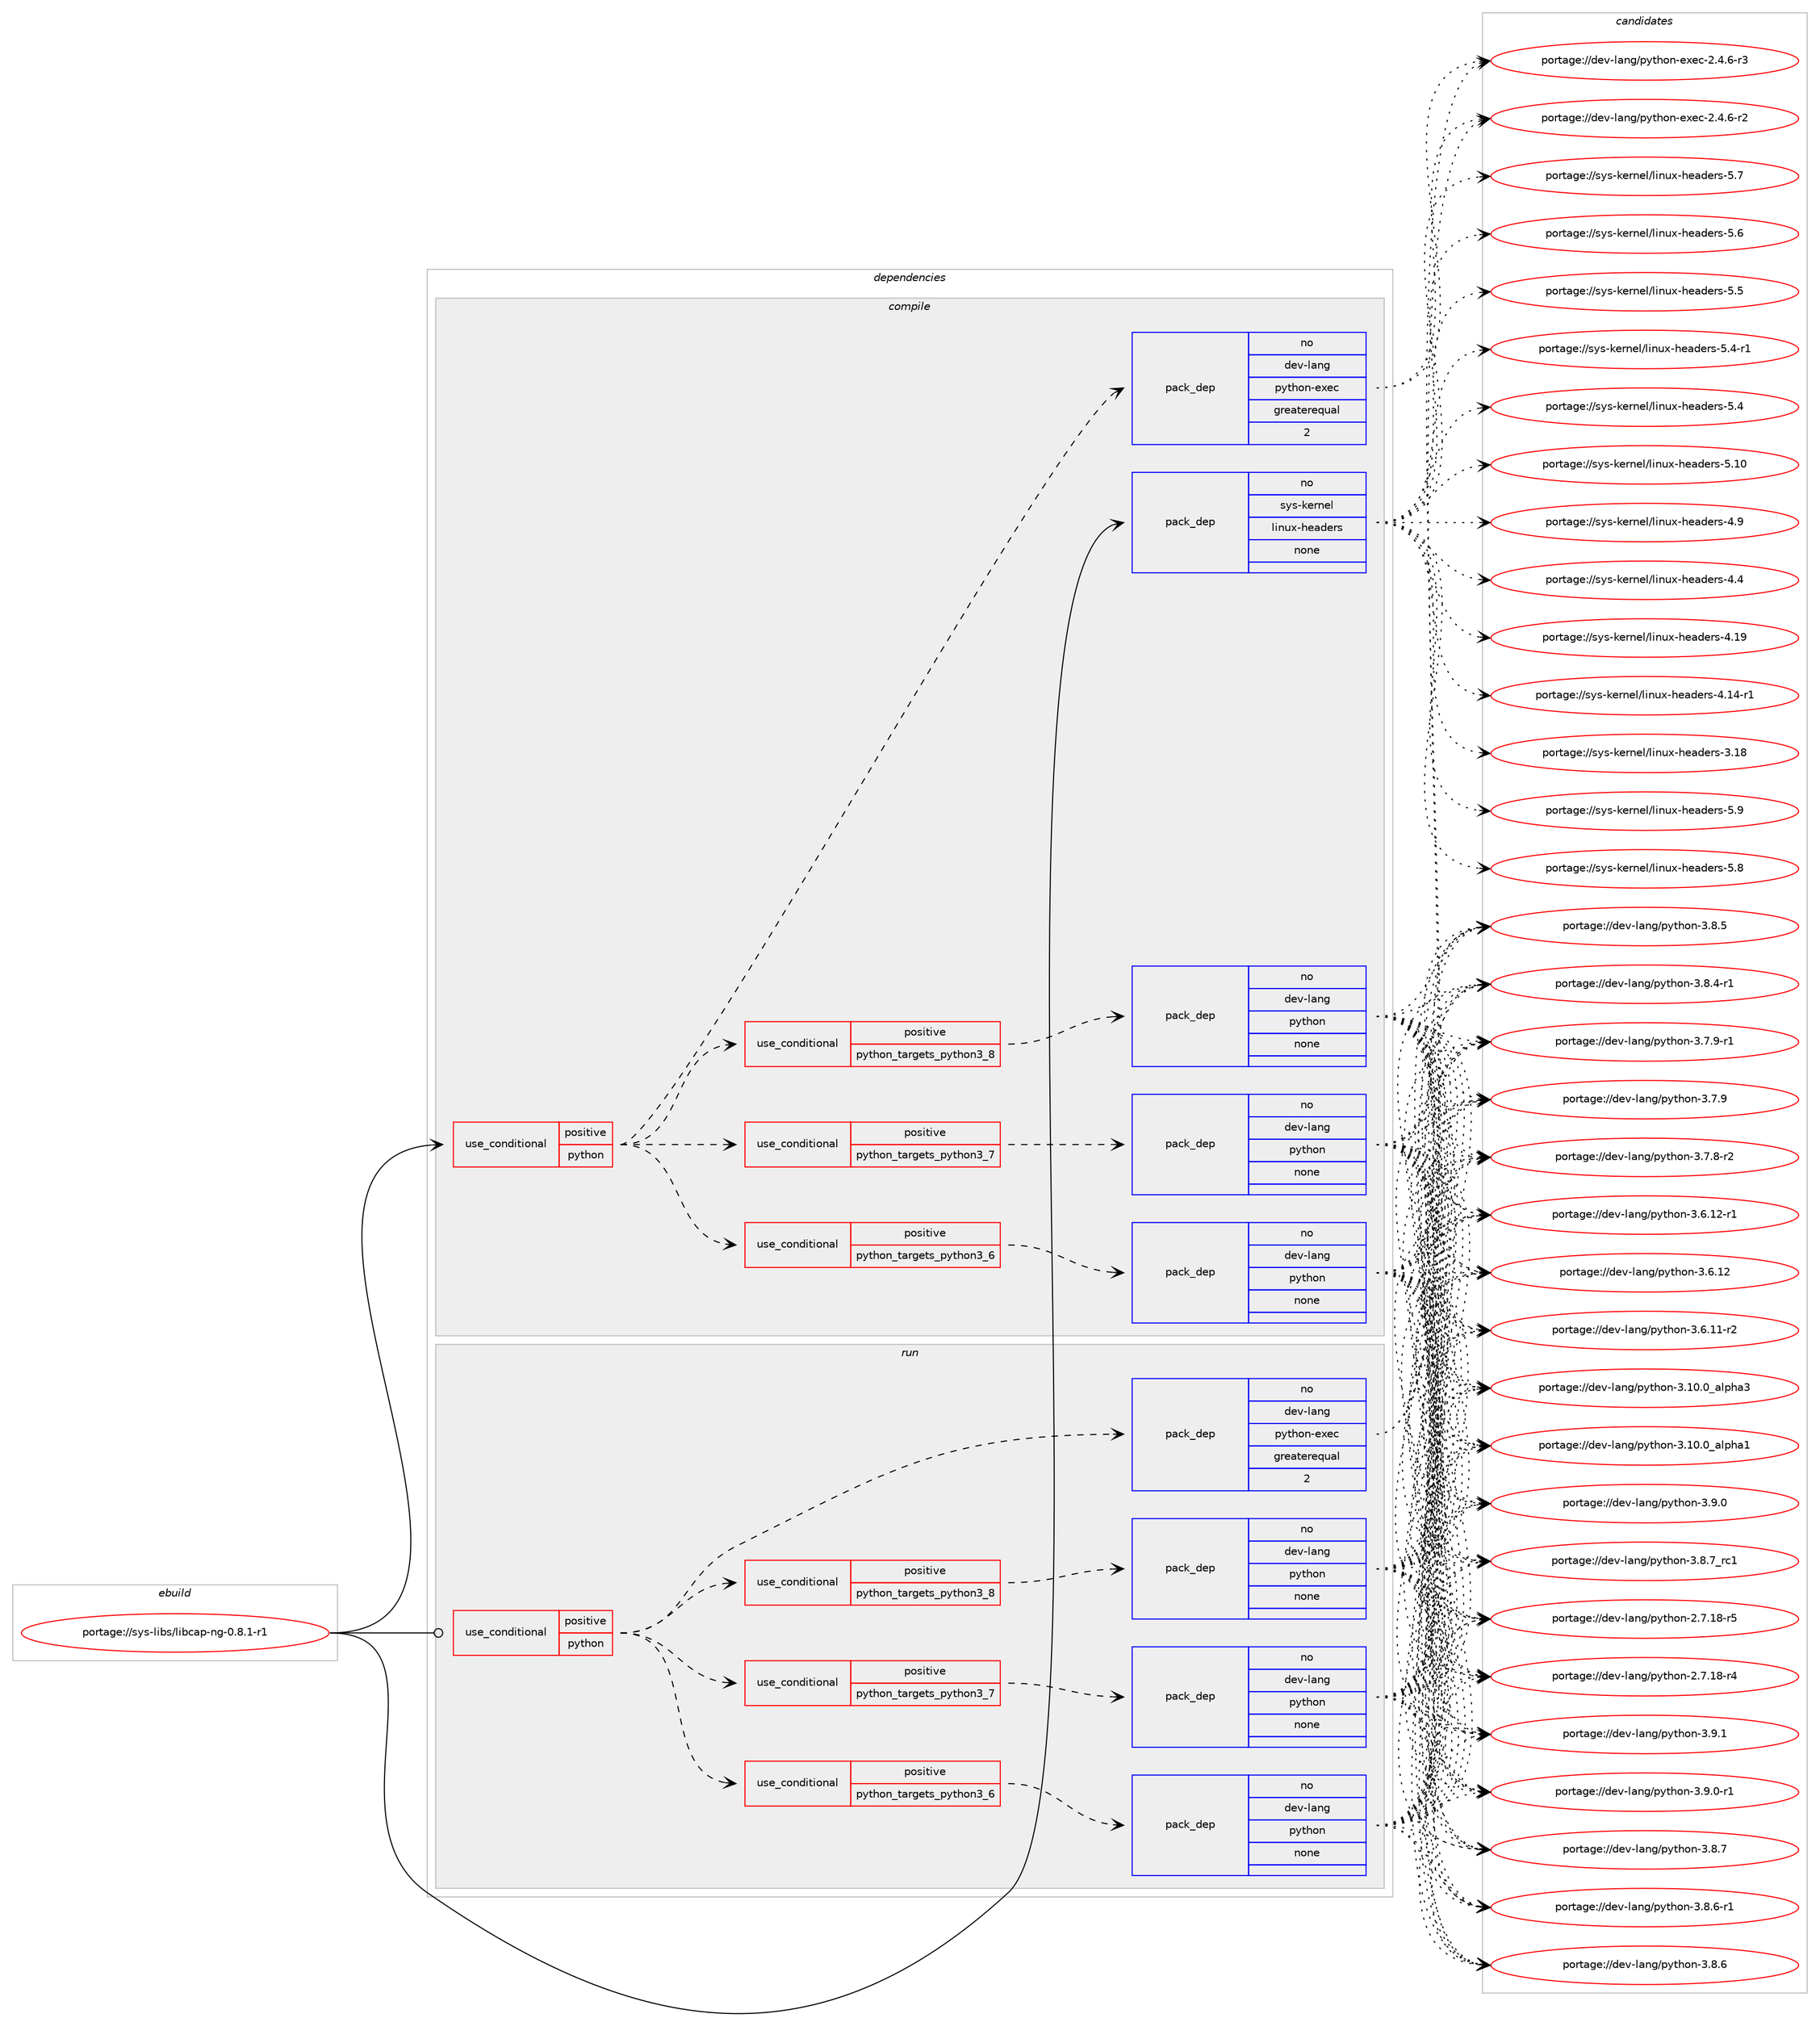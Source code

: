 digraph prolog {

# *************
# Graph options
# *************

newrank=true;
concentrate=true;
compound=true;
graph [rankdir=LR,fontname=Helvetica,fontsize=10,ranksep=1.5];#, ranksep=2.5, nodesep=0.2];
edge  [arrowhead=vee];
node  [fontname=Helvetica,fontsize=10];

# **********
# The ebuild
# **********

subgraph cluster_leftcol {
color=gray;
rank=same;
label=<<i>ebuild</i>>;
id [label="portage://sys-libs/libcap-ng-0.8.1-r1", color=red, width=4, href="../sys-libs/libcap-ng-0.8.1-r1.svg"];
}

# ****************
# The dependencies
# ****************

subgraph cluster_midcol {
color=gray;
label=<<i>dependencies</i>>;
subgraph cluster_compile {
fillcolor="#eeeeee";
style=filled;
label=<<i>compile</i>>;
subgraph cond731 {
dependency3340 [label=<<TABLE BORDER="0" CELLBORDER="1" CELLSPACING="0" CELLPADDING="4"><TR><TD ROWSPAN="3" CELLPADDING="10">use_conditional</TD></TR><TR><TD>positive</TD></TR><TR><TD>python</TD></TR></TABLE>>, shape=none, color=red];
subgraph cond732 {
dependency3341 [label=<<TABLE BORDER="0" CELLBORDER="1" CELLSPACING="0" CELLPADDING="4"><TR><TD ROWSPAN="3" CELLPADDING="10">use_conditional</TD></TR><TR><TD>positive</TD></TR><TR><TD>python_targets_python3_6</TD></TR></TABLE>>, shape=none, color=red];
subgraph pack2558 {
dependency3342 [label=<<TABLE BORDER="0" CELLBORDER="1" CELLSPACING="0" CELLPADDING="4" WIDTH="220"><TR><TD ROWSPAN="6" CELLPADDING="30">pack_dep</TD></TR><TR><TD WIDTH="110">no</TD></TR><TR><TD>dev-lang</TD></TR><TR><TD>python</TD></TR><TR><TD>none</TD></TR><TR><TD></TD></TR></TABLE>>, shape=none, color=blue];
}
dependency3341:e -> dependency3342:w [weight=20,style="dashed",arrowhead="vee"];
}
dependency3340:e -> dependency3341:w [weight=20,style="dashed",arrowhead="vee"];
subgraph cond733 {
dependency3343 [label=<<TABLE BORDER="0" CELLBORDER="1" CELLSPACING="0" CELLPADDING="4"><TR><TD ROWSPAN="3" CELLPADDING="10">use_conditional</TD></TR><TR><TD>positive</TD></TR><TR><TD>python_targets_python3_7</TD></TR></TABLE>>, shape=none, color=red];
subgraph pack2559 {
dependency3344 [label=<<TABLE BORDER="0" CELLBORDER="1" CELLSPACING="0" CELLPADDING="4" WIDTH="220"><TR><TD ROWSPAN="6" CELLPADDING="30">pack_dep</TD></TR><TR><TD WIDTH="110">no</TD></TR><TR><TD>dev-lang</TD></TR><TR><TD>python</TD></TR><TR><TD>none</TD></TR><TR><TD></TD></TR></TABLE>>, shape=none, color=blue];
}
dependency3343:e -> dependency3344:w [weight=20,style="dashed",arrowhead="vee"];
}
dependency3340:e -> dependency3343:w [weight=20,style="dashed",arrowhead="vee"];
subgraph cond734 {
dependency3345 [label=<<TABLE BORDER="0" CELLBORDER="1" CELLSPACING="0" CELLPADDING="4"><TR><TD ROWSPAN="3" CELLPADDING="10">use_conditional</TD></TR><TR><TD>positive</TD></TR><TR><TD>python_targets_python3_8</TD></TR></TABLE>>, shape=none, color=red];
subgraph pack2560 {
dependency3346 [label=<<TABLE BORDER="0" CELLBORDER="1" CELLSPACING="0" CELLPADDING="4" WIDTH="220"><TR><TD ROWSPAN="6" CELLPADDING="30">pack_dep</TD></TR><TR><TD WIDTH="110">no</TD></TR><TR><TD>dev-lang</TD></TR><TR><TD>python</TD></TR><TR><TD>none</TD></TR><TR><TD></TD></TR></TABLE>>, shape=none, color=blue];
}
dependency3345:e -> dependency3346:w [weight=20,style="dashed",arrowhead="vee"];
}
dependency3340:e -> dependency3345:w [weight=20,style="dashed",arrowhead="vee"];
subgraph pack2561 {
dependency3347 [label=<<TABLE BORDER="0" CELLBORDER="1" CELLSPACING="0" CELLPADDING="4" WIDTH="220"><TR><TD ROWSPAN="6" CELLPADDING="30">pack_dep</TD></TR><TR><TD WIDTH="110">no</TD></TR><TR><TD>dev-lang</TD></TR><TR><TD>python-exec</TD></TR><TR><TD>greaterequal</TD></TR><TR><TD>2</TD></TR></TABLE>>, shape=none, color=blue];
}
dependency3340:e -> dependency3347:w [weight=20,style="dashed",arrowhead="vee"];
}
id:e -> dependency3340:w [weight=20,style="solid",arrowhead="vee"];
subgraph pack2562 {
dependency3348 [label=<<TABLE BORDER="0" CELLBORDER="1" CELLSPACING="0" CELLPADDING="4" WIDTH="220"><TR><TD ROWSPAN="6" CELLPADDING="30">pack_dep</TD></TR><TR><TD WIDTH="110">no</TD></TR><TR><TD>sys-kernel</TD></TR><TR><TD>linux-headers</TD></TR><TR><TD>none</TD></TR><TR><TD></TD></TR></TABLE>>, shape=none, color=blue];
}
id:e -> dependency3348:w [weight=20,style="solid",arrowhead="vee"];
}
subgraph cluster_compileandrun {
fillcolor="#eeeeee";
style=filled;
label=<<i>compile and run</i>>;
}
subgraph cluster_run {
fillcolor="#eeeeee";
style=filled;
label=<<i>run</i>>;
subgraph cond735 {
dependency3349 [label=<<TABLE BORDER="0" CELLBORDER="1" CELLSPACING="0" CELLPADDING="4"><TR><TD ROWSPAN="3" CELLPADDING="10">use_conditional</TD></TR><TR><TD>positive</TD></TR><TR><TD>python</TD></TR></TABLE>>, shape=none, color=red];
subgraph cond736 {
dependency3350 [label=<<TABLE BORDER="0" CELLBORDER="1" CELLSPACING="0" CELLPADDING="4"><TR><TD ROWSPAN="3" CELLPADDING="10">use_conditional</TD></TR><TR><TD>positive</TD></TR><TR><TD>python_targets_python3_6</TD></TR></TABLE>>, shape=none, color=red];
subgraph pack2563 {
dependency3351 [label=<<TABLE BORDER="0" CELLBORDER="1" CELLSPACING="0" CELLPADDING="4" WIDTH="220"><TR><TD ROWSPAN="6" CELLPADDING="30">pack_dep</TD></TR><TR><TD WIDTH="110">no</TD></TR><TR><TD>dev-lang</TD></TR><TR><TD>python</TD></TR><TR><TD>none</TD></TR><TR><TD></TD></TR></TABLE>>, shape=none, color=blue];
}
dependency3350:e -> dependency3351:w [weight=20,style="dashed",arrowhead="vee"];
}
dependency3349:e -> dependency3350:w [weight=20,style="dashed",arrowhead="vee"];
subgraph cond737 {
dependency3352 [label=<<TABLE BORDER="0" CELLBORDER="1" CELLSPACING="0" CELLPADDING="4"><TR><TD ROWSPAN="3" CELLPADDING="10">use_conditional</TD></TR><TR><TD>positive</TD></TR><TR><TD>python_targets_python3_7</TD></TR></TABLE>>, shape=none, color=red];
subgraph pack2564 {
dependency3353 [label=<<TABLE BORDER="0" CELLBORDER="1" CELLSPACING="0" CELLPADDING="4" WIDTH="220"><TR><TD ROWSPAN="6" CELLPADDING="30">pack_dep</TD></TR><TR><TD WIDTH="110">no</TD></TR><TR><TD>dev-lang</TD></TR><TR><TD>python</TD></TR><TR><TD>none</TD></TR><TR><TD></TD></TR></TABLE>>, shape=none, color=blue];
}
dependency3352:e -> dependency3353:w [weight=20,style="dashed",arrowhead="vee"];
}
dependency3349:e -> dependency3352:w [weight=20,style="dashed",arrowhead="vee"];
subgraph cond738 {
dependency3354 [label=<<TABLE BORDER="0" CELLBORDER="1" CELLSPACING="0" CELLPADDING="4"><TR><TD ROWSPAN="3" CELLPADDING="10">use_conditional</TD></TR><TR><TD>positive</TD></TR><TR><TD>python_targets_python3_8</TD></TR></TABLE>>, shape=none, color=red];
subgraph pack2565 {
dependency3355 [label=<<TABLE BORDER="0" CELLBORDER="1" CELLSPACING="0" CELLPADDING="4" WIDTH="220"><TR><TD ROWSPAN="6" CELLPADDING="30">pack_dep</TD></TR><TR><TD WIDTH="110">no</TD></TR><TR><TD>dev-lang</TD></TR><TR><TD>python</TD></TR><TR><TD>none</TD></TR><TR><TD></TD></TR></TABLE>>, shape=none, color=blue];
}
dependency3354:e -> dependency3355:w [weight=20,style="dashed",arrowhead="vee"];
}
dependency3349:e -> dependency3354:w [weight=20,style="dashed",arrowhead="vee"];
subgraph pack2566 {
dependency3356 [label=<<TABLE BORDER="0" CELLBORDER="1" CELLSPACING="0" CELLPADDING="4" WIDTH="220"><TR><TD ROWSPAN="6" CELLPADDING="30">pack_dep</TD></TR><TR><TD WIDTH="110">no</TD></TR><TR><TD>dev-lang</TD></TR><TR><TD>python-exec</TD></TR><TR><TD>greaterequal</TD></TR><TR><TD>2</TD></TR></TABLE>>, shape=none, color=blue];
}
dependency3349:e -> dependency3356:w [weight=20,style="dashed",arrowhead="vee"];
}
id:e -> dependency3349:w [weight=20,style="solid",arrowhead="odot"];
}
}

# **************
# The candidates
# **************

subgraph cluster_choices {
rank=same;
color=gray;
label=<<i>candidates</i>>;

subgraph choice2558 {
color=black;
nodesep=1;
choice100101118451089711010347112121116104111110455146574649 [label="portage://dev-lang/python-3.9.1", color=red, width=4,href="../dev-lang/python-3.9.1.svg"];
choice1001011184510897110103471121211161041111104551465746484511449 [label="portage://dev-lang/python-3.9.0-r1", color=red, width=4,href="../dev-lang/python-3.9.0-r1.svg"];
choice100101118451089711010347112121116104111110455146574648 [label="portage://dev-lang/python-3.9.0", color=red, width=4,href="../dev-lang/python-3.9.0.svg"];
choice100101118451089711010347112121116104111110455146564655951149949 [label="portage://dev-lang/python-3.8.7_rc1", color=red, width=4,href="../dev-lang/python-3.8.7_rc1.svg"];
choice100101118451089711010347112121116104111110455146564655 [label="portage://dev-lang/python-3.8.7", color=red, width=4,href="../dev-lang/python-3.8.7.svg"];
choice1001011184510897110103471121211161041111104551465646544511449 [label="portage://dev-lang/python-3.8.6-r1", color=red, width=4,href="../dev-lang/python-3.8.6-r1.svg"];
choice100101118451089711010347112121116104111110455146564654 [label="portage://dev-lang/python-3.8.6", color=red, width=4,href="../dev-lang/python-3.8.6.svg"];
choice100101118451089711010347112121116104111110455146564653 [label="portage://dev-lang/python-3.8.5", color=red, width=4,href="../dev-lang/python-3.8.5.svg"];
choice1001011184510897110103471121211161041111104551465646524511449 [label="portage://dev-lang/python-3.8.4-r1", color=red, width=4,href="../dev-lang/python-3.8.4-r1.svg"];
choice1001011184510897110103471121211161041111104551465546574511449 [label="portage://dev-lang/python-3.7.9-r1", color=red, width=4,href="../dev-lang/python-3.7.9-r1.svg"];
choice100101118451089711010347112121116104111110455146554657 [label="portage://dev-lang/python-3.7.9", color=red, width=4,href="../dev-lang/python-3.7.9.svg"];
choice1001011184510897110103471121211161041111104551465546564511450 [label="portage://dev-lang/python-3.7.8-r2", color=red, width=4,href="../dev-lang/python-3.7.8-r2.svg"];
choice100101118451089711010347112121116104111110455146544649504511449 [label="portage://dev-lang/python-3.6.12-r1", color=red, width=4,href="../dev-lang/python-3.6.12-r1.svg"];
choice10010111845108971101034711212111610411111045514654464950 [label="portage://dev-lang/python-3.6.12", color=red, width=4,href="../dev-lang/python-3.6.12.svg"];
choice100101118451089711010347112121116104111110455146544649494511450 [label="portage://dev-lang/python-3.6.11-r2", color=red, width=4,href="../dev-lang/python-3.6.11-r2.svg"];
choice1001011184510897110103471121211161041111104551464948464895971081121049751 [label="portage://dev-lang/python-3.10.0_alpha3", color=red, width=4,href="../dev-lang/python-3.10.0_alpha3.svg"];
choice1001011184510897110103471121211161041111104551464948464895971081121049749 [label="portage://dev-lang/python-3.10.0_alpha1", color=red, width=4,href="../dev-lang/python-3.10.0_alpha1.svg"];
choice100101118451089711010347112121116104111110455046554649564511453 [label="portage://dev-lang/python-2.7.18-r5", color=red, width=4,href="../dev-lang/python-2.7.18-r5.svg"];
choice100101118451089711010347112121116104111110455046554649564511452 [label="portage://dev-lang/python-2.7.18-r4", color=red, width=4,href="../dev-lang/python-2.7.18-r4.svg"];
dependency3342:e -> choice100101118451089711010347112121116104111110455146574649:w [style=dotted,weight="100"];
dependency3342:e -> choice1001011184510897110103471121211161041111104551465746484511449:w [style=dotted,weight="100"];
dependency3342:e -> choice100101118451089711010347112121116104111110455146574648:w [style=dotted,weight="100"];
dependency3342:e -> choice100101118451089711010347112121116104111110455146564655951149949:w [style=dotted,weight="100"];
dependency3342:e -> choice100101118451089711010347112121116104111110455146564655:w [style=dotted,weight="100"];
dependency3342:e -> choice1001011184510897110103471121211161041111104551465646544511449:w [style=dotted,weight="100"];
dependency3342:e -> choice100101118451089711010347112121116104111110455146564654:w [style=dotted,weight="100"];
dependency3342:e -> choice100101118451089711010347112121116104111110455146564653:w [style=dotted,weight="100"];
dependency3342:e -> choice1001011184510897110103471121211161041111104551465646524511449:w [style=dotted,weight="100"];
dependency3342:e -> choice1001011184510897110103471121211161041111104551465546574511449:w [style=dotted,weight="100"];
dependency3342:e -> choice100101118451089711010347112121116104111110455146554657:w [style=dotted,weight="100"];
dependency3342:e -> choice1001011184510897110103471121211161041111104551465546564511450:w [style=dotted,weight="100"];
dependency3342:e -> choice100101118451089711010347112121116104111110455146544649504511449:w [style=dotted,weight="100"];
dependency3342:e -> choice10010111845108971101034711212111610411111045514654464950:w [style=dotted,weight="100"];
dependency3342:e -> choice100101118451089711010347112121116104111110455146544649494511450:w [style=dotted,weight="100"];
dependency3342:e -> choice1001011184510897110103471121211161041111104551464948464895971081121049751:w [style=dotted,weight="100"];
dependency3342:e -> choice1001011184510897110103471121211161041111104551464948464895971081121049749:w [style=dotted,weight="100"];
dependency3342:e -> choice100101118451089711010347112121116104111110455046554649564511453:w [style=dotted,weight="100"];
dependency3342:e -> choice100101118451089711010347112121116104111110455046554649564511452:w [style=dotted,weight="100"];
}
subgraph choice2559 {
color=black;
nodesep=1;
choice100101118451089711010347112121116104111110455146574649 [label="portage://dev-lang/python-3.9.1", color=red, width=4,href="../dev-lang/python-3.9.1.svg"];
choice1001011184510897110103471121211161041111104551465746484511449 [label="portage://dev-lang/python-3.9.0-r1", color=red, width=4,href="../dev-lang/python-3.9.0-r1.svg"];
choice100101118451089711010347112121116104111110455146574648 [label="portage://dev-lang/python-3.9.0", color=red, width=4,href="../dev-lang/python-3.9.0.svg"];
choice100101118451089711010347112121116104111110455146564655951149949 [label="portage://dev-lang/python-3.8.7_rc1", color=red, width=4,href="../dev-lang/python-3.8.7_rc1.svg"];
choice100101118451089711010347112121116104111110455146564655 [label="portage://dev-lang/python-3.8.7", color=red, width=4,href="../dev-lang/python-3.8.7.svg"];
choice1001011184510897110103471121211161041111104551465646544511449 [label="portage://dev-lang/python-3.8.6-r1", color=red, width=4,href="../dev-lang/python-3.8.6-r1.svg"];
choice100101118451089711010347112121116104111110455146564654 [label="portage://dev-lang/python-3.8.6", color=red, width=4,href="../dev-lang/python-3.8.6.svg"];
choice100101118451089711010347112121116104111110455146564653 [label="portage://dev-lang/python-3.8.5", color=red, width=4,href="../dev-lang/python-3.8.5.svg"];
choice1001011184510897110103471121211161041111104551465646524511449 [label="portage://dev-lang/python-3.8.4-r1", color=red, width=4,href="../dev-lang/python-3.8.4-r1.svg"];
choice1001011184510897110103471121211161041111104551465546574511449 [label="portage://dev-lang/python-3.7.9-r1", color=red, width=4,href="../dev-lang/python-3.7.9-r1.svg"];
choice100101118451089711010347112121116104111110455146554657 [label="portage://dev-lang/python-3.7.9", color=red, width=4,href="../dev-lang/python-3.7.9.svg"];
choice1001011184510897110103471121211161041111104551465546564511450 [label="portage://dev-lang/python-3.7.8-r2", color=red, width=4,href="../dev-lang/python-3.7.8-r2.svg"];
choice100101118451089711010347112121116104111110455146544649504511449 [label="portage://dev-lang/python-3.6.12-r1", color=red, width=4,href="../dev-lang/python-3.6.12-r1.svg"];
choice10010111845108971101034711212111610411111045514654464950 [label="portage://dev-lang/python-3.6.12", color=red, width=4,href="../dev-lang/python-3.6.12.svg"];
choice100101118451089711010347112121116104111110455146544649494511450 [label="portage://dev-lang/python-3.6.11-r2", color=red, width=4,href="../dev-lang/python-3.6.11-r2.svg"];
choice1001011184510897110103471121211161041111104551464948464895971081121049751 [label="portage://dev-lang/python-3.10.0_alpha3", color=red, width=4,href="../dev-lang/python-3.10.0_alpha3.svg"];
choice1001011184510897110103471121211161041111104551464948464895971081121049749 [label="portage://dev-lang/python-3.10.0_alpha1", color=red, width=4,href="../dev-lang/python-3.10.0_alpha1.svg"];
choice100101118451089711010347112121116104111110455046554649564511453 [label="portage://dev-lang/python-2.7.18-r5", color=red, width=4,href="../dev-lang/python-2.7.18-r5.svg"];
choice100101118451089711010347112121116104111110455046554649564511452 [label="portage://dev-lang/python-2.7.18-r4", color=red, width=4,href="../dev-lang/python-2.7.18-r4.svg"];
dependency3344:e -> choice100101118451089711010347112121116104111110455146574649:w [style=dotted,weight="100"];
dependency3344:e -> choice1001011184510897110103471121211161041111104551465746484511449:w [style=dotted,weight="100"];
dependency3344:e -> choice100101118451089711010347112121116104111110455146574648:w [style=dotted,weight="100"];
dependency3344:e -> choice100101118451089711010347112121116104111110455146564655951149949:w [style=dotted,weight="100"];
dependency3344:e -> choice100101118451089711010347112121116104111110455146564655:w [style=dotted,weight="100"];
dependency3344:e -> choice1001011184510897110103471121211161041111104551465646544511449:w [style=dotted,weight="100"];
dependency3344:e -> choice100101118451089711010347112121116104111110455146564654:w [style=dotted,weight="100"];
dependency3344:e -> choice100101118451089711010347112121116104111110455146564653:w [style=dotted,weight="100"];
dependency3344:e -> choice1001011184510897110103471121211161041111104551465646524511449:w [style=dotted,weight="100"];
dependency3344:e -> choice1001011184510897110103471121211161041111104551465546574511449:w [style=dotted,weight="100"];
dependency3344:e -> choice100101118451089711010347112121116104111110455146554657:w [style=dotted,weight="100"];
dependency3344:e -> choice1001011184510897110103471121211161041111104551465546564511450:w [style=dotted,weight="100"];
dependency3344:e -> choice100101118451089711010347112121116104111110455146544649504511449:w [style=dotted,weight="100"];
dependency3344:e -> choice10010111845108971101034711212111610411111045514654464950:w [style=dotted,weight="100"];
dependency3344:e -> choice100101118451089711010347112121116104111110455146544649494511450:w [style=dotted,weight="100"];
dependency3344:e -> choice1001011184510897110103471121211161041111104551464948464895971081121049751:w [style=dotted,weight="100"];
dependency3344:e -> choice1001011184510897110103471121211161041111104551464948464895971081121049749:w [style=dotted,weight="100"];
dependency3344:e -> choice100101118451089711010347112121116104111110455046554649564511453:w [style=dotted,weight="100"];
dependency3344:e -> choice100101118451089711010347112121116104111110455046554649564511452:w [style=dotted,weight="100"];
}
subgraph choice2560 {
color=black;
nodesep=1;
choice100101118451089711010347112121116104111110455146574649 [label="portage://dev-lang/python-3.9.1", color=red, width=4,href="../dev-lang/python-3.9.1.svg"];
choice1001011184510897110103471121211161041111104551465746484511449 [label="portage://dev-lang/python-3.9.0-r1", color=red, width=4,href="../dev-lang/python-3.9.0-r1.svg"];
choice100101118451089711010347112121116104111110455146574648 [label="portage://dev-lang/python-3.9.0", color=red, width=4,href="../dev-lang/python-3.9.0.svg"];
choice100101118451089711010347112121116104111110455146564655951149949 [label="portage://dev-lang/python-3.8.7_rc1", color=red, width=4,href="../dev-lang/python-3.8.7_rc1.svg"];
choice100101118451089711010347112121116104111110455146564655 [label="portage://dev-lang/python-3.8.7", color=red, width=4,href="../dev-lang/python-3.8.7.svg"];
choice1001011184510897110103471121211161041111104551465646544511449 [label="portage://dev-lang/python-3.8.6-r1", color=red, width=4,href="../dev-lang/python-3.8.6-r1.svg"];
choice100101118451089711010347112121116104111110455146564654 [label="portage://dev-lang/python-3.8.6", color=red, width=4,href="../dev-lang/python-3.8.6.svg"];
choice100101118451089711010347112121116104111110455146564653 [label="portage://dev-lang/python-3.8.5", color=red, width=4,href="../dev-lang/python-3.8.5.svg"];
choice1001011184510897110103471121211161041111104551465646524511449 [label="portage://dev-lang/python-3.8.4-r1", color=red, width=4,href="../dev-lang/python-3.8.4-r1.svg"];
choice1001011184510897110103471121211161041111104551465546574511449 [label="portage://dev-lang/python-3.7.9-r1", color=red, width=4,href="../dev-lang/python-3.7.9-r1.svg"];
choice100101118451089711010347112121116104111110455146554657 [label="portage://dev-lang/python-3.7.9", color=red, width=4,href="../dev-lang/python-3.7.9.svg"];
choice1001011184510897110103471121211161041111104551465546564511450 [label="portage://dev-lang/python-3.7.8-r2", color=red, width=4,href="../dev-lang/python-3.7.8-r2.svg"];
choice100101118451089711010347112121116104111110455146544649504511449 [label="portage://dev-lang/python-3.6.12-r1", color=red, width=4,href="../dev-lang/python-3.6.12-r1.svg"];
choice10010111845108971101034711212111610411111045514654464950 [label="portage://dev-lang/python-3.6.12", color=red, width=4,href="../dev-lang/python-3.6.12.svg"];
choice100101118451089711010347112121116104111110455146544649494511450 [label="portage://dev-lang/python-3.6.11-r2", color=red, width=4,href="../dev-lang/python-3.6.11-r2.svg"];
choice1001011184510897110103471121211161041111104551464948464895971081121049751 [label="portage://dev-lang/python-3.10.0_alpha3", color=red, width=4,href="../dev-lang/python-3.10.0_alpha3.svg"];
choice1001011184510897110103471121211161041111104551464948464895971081121049749 [label="portage://dev-lang/python-3.10.0_alpha1", color=red, width=4,href="../dev-lang/python-3.10.0_alpha1.svg"];
choice100101118451089711010347112121116104111110455046554649564511453 [label="portage://dev-lang/python-2.7.18-r5", color=red, width=4,href="../dev-lang/python-2.7.18-r5.svg"];
choice100101118451089711010347112121116104111110455046554649564511452 [label="portage://dev-lang/python-2.7.18-r4", color=red, width=4,href="../dev-lang/python-2.7.18-r4.svg"];
dependency3346:e -> choice100101118451089711010347112121116104111110455146574649:w [style=dotted,weight="100"];
dependency3346:e -> choice1001011184510897110103471121211161041111104551465746484511449:w [style=dotted,weight="100"];
dependency3346:e -> choice100101118451089711010347112121116104111110455146574648:w [style=dotted,weight="100"];
dependency3346:e -> choice100101118451089711010347112121116104111110455146564655951149949:w [style=dotted,weight="100"];
dependency3346:e -> choice100101118451089711010347112121116104111110455146564655:w [style=dotted,weight="100"];
dependency3346:e -> choice1001011184510897110103471121211161041111104551465646544511449:w [style=dotted,weight="100"];
dependency3346:e -> choice100101118451089711010347112121116104111110455146564654:w [style=dotted,weight="100"];
dependency3346:e -> choice100101118451089711010347112121116104111110455146564653:w [style=dotted,weight="100"];
dependency3346:e -> choice1001011184510897110103471121211161041111104551465646524511449:w [style=dotted,weight="100"];
dependency3346:e -> choice1001011184510897110103471121211161041111104551465546574511449:w [style=dotted,weight="100"];
dependency3346:e -> choice100101118451089711010347112121116104111110455146554657:w [style=dotted,weight="100"];
dependency3346:e -> choice1001011184510897110103471121211161041111104551465546564511450:w [style=dotted,weight="100"];
dependency3346:e -> choice100101118451089711010347112121116104111110455146544649504511449:w [style=dotted,weight="100"];
dependency3346:e -> choice10010111845108971101034711212111610411111045514654464950:w [style=dotted,weight="100"];
dependency3346:e -> choice100101118451089711010347112121116104111110455146544649494511450:w [style=dotted,weight="100"];
dependency3346:e -> choice1001011184510897110103471121211161041111104551464948464895971081121049751:w [style=dotted,weight="100"];
dependency3346:e -> choice1001011184510897110103471121211161041111104551464948464895971081121049749:w [style=dotted,weight="100"];
dependency3346:e -> choice100101118451089711010347112121116104111110455046554649564511453:w [style=dotted,weight="100"];
dependency3346:e -> choice100101118451089711010347112121116104111110455046554649564511452:w [style=dotted,weight="100"];
}
subgraph choice2561 {
color=black;
nodesep=1;
choice10010111845108971101034711212111610411111045101120101994550465246544511451 [label="portage://dev-lang/python-exec-2.4.6-r3", color=red, width=4,href="../dev-lang/python-exec-2.4.6-r3.svg"];
choice10010111845108971101034711212111610411111045101120101994550465246544511450 [label="portage://dev-lang/python-exec-2.4.6-r2", color=red, width=4,href="../dev-lang/python-exec-2.4.6-r2.svg"];
dependency3347:e -> choice10010111845108971101034711212111610411111045101120101994550465246544511451:w [style=dotted,weight="100"];
dependency3347:e -> choice10010111845108971101034711212111610411111045101120101994550465246544511450:w [style=dotted,weight="100"];
}
subgraph choice2562 {
color=black;
nodesep=1;
choice1151211154510710111411010110847108105110117120451041019710010111411545534657 [label="portage://sys-kernel/linux-headers-5.9", color=red, width=4,href="../sys-kernel/linux-headers-5.9.svg"];
choice1151211154510710111411010110847108105110117120451041019710010111411545534656 [label="portage://sys-kernel/linux-headers-5.8", color=red, width=4,href="../sys-kernel/linux-headers-5.8.svg"];
choice1151211154510710111411010110847108105110117120451041019710010111411545534655 [label="portage://sys-kernel/linux-headers-5.7", color=red, width=4,href="../sys-kernel/linux-headers-5.7.svg"];
choice1151211154510710111411010110847108105110117120451041019710010111411545534654 [label="portage://sys-kernel/linux-headers-5.6", color=red, width=4,href="../sys-kernel/linux-headers-5.6.svg"];
choice1151211154510710111411010110847108105110117120451041019710010111411545534653 [label="portage://sys-kernel/linux-headers-5.5", color=red, width=4,href="../sys-kernel/linux-headers-5.5.svg"];
choice11512111545107101114110101108471081051101171204510410197100101114115455346524511449 [label="portage://sys-kernel/linux-headers-5.4-r1", color=red, width=4,href="../sys-kernel/linux-headers-5.4-r1.svg"];
choice1151211154510710111411010110847108105110117120451041019710010111411545534652 [label="portage://sys-kernel/linux-headers-5.4", color=red, width=4,href="../sys-kernel/linux-headers-5.4.svg"];
choice115121115451071011141101011084710810511011712045104101971001011141154553464948 [label="portage://sys-kernel/linux-headers-5.10", color=red, width=4,href="../sys-kernel/linux-headers-5.10.svg"];
choice1151211154510710111411010110847108105110117120451041019710010111411545524657 [label="portage://sys-kernel/linux-headers-4.9", color=red, width=4,href="../sys-kernel/linux-headers-4.9.svg"];
choice1151211154510710111411010110847108105110117120451041019710010111411545524652 [label="portage://sys-kernel/linux-headers-4.4", color=red, width=4,href="../sys-kernel/linux-headers-4.4.svg"];
choice115121115451071011141101011084710810511011712045104101971001011141154552464957 [label="portage://sys-kernel/linux-headers-4.19", color=red, width=4,href="../sys-kernel/linux-headers-4.19.svg"];
choice1151211154510710111411010110847108105110117120451041019710010111411545524649524511449 [label="portage://sys-kernel/linux-headers-4.14-r1", color=red, width=4,href="../sys-kernel/linux-headers-4.14-r1.svg"];
choice115121115451071011141101011084710810511011712045104101971001011141154551464956 [label="portage://sys-kernel/linux-headers-3.18", color=red, width=4,href="../sys-kernel/linux-headers-3.18.svg"];
dependency3348:e -> choice1151211154510710111411010110847108105110117120451041019710010111411545534657:w [style=dotted,weight="100"];
dependency3348:e -> choice1151211154510710111411010110847108105110117120451041019710010111411545534656:w [style=dotted,weight="100"];
dependency3348:e -> choice1151211154510710111411010110847108105110117120451041019710010111411545534655:w [style=dotted,weight="100"];
dependency3348:e -> choice1151211154510710111411010110847108105110117120451041019710010111411545534654:w [style=dotted,weight="100"];
dependency3348:e -> choice1151211154510710111411010110847108105110117120451041019710010111411545534653:w [style=dotted,weight="100"];
dependency3348:e -> choice11512111545107101114110101108471081051101171204510410197100101114115455346524511449:w [style=dotted,weight="100"];
dependency3348:e -> choice1151211154510710111411010110847108105110117120451041019710010111411545534652:w [style=dotted,weight="100"];
dependency3348:e -> choice115121115451071011141101011084710810511011712045104101971001011141154553464948:w [style=dotted,weight="100"];
dependency3348:e -> choice1151211154510710111411010110847108105110117120451041019710010111411545524657:w [style=dotted,weight="100"];
dependency3348:e -> choice1151211154510710111411010110847108105110117120451041019710010111411545524652:w [style=dotted,weight="100"];
dependency3348:e -> choice115121115451071011141101011084710810511011712045104101971001011141154552464957:w [style=dotted,weight="100"];
dependency3348:e -> choice1151211154510710111411010110847108105110117120451041019710010111411545524649524511449:w [style=dotted,weight="100"];
dependency3348:e -> choice115121115451071011141101011084710810511011712045104101971001011141154551464956:w [style=dotted,weight="100"];
}
subgraph choice2563 {
color=black;
nodesep=1;
choice100101118451089711010347112121116104111110455146574649 [label="portage://dev-lang/python-3.9.1", color=red, width=4,href="../dev-lang/python-3.9.1.svg"];
choice1001011184510897110103471121211161041111104551465746484511449 [label="portage://dev-lang/python-3.9.0-r1", color=red, width=4,href="../dev-lang/python-3.9.0-r1.svg"];
choice100101118451089711010347112121116104111110455146574648 [label="portage://dev-lang/python-3.9.0", color=red, width=4,href="../dev-lang/python-3.9.0.svg"];
choice100101118451089711010347112121116104111110455146564655951149949 [label="portage://dev-lang/python-3.8.7_rc1", color=red, width=4,href="../dev-lang/python-3.8.7_rc1.svg"];
choice100101118451089711010347112121116104111110455146564655 [label="portage://dev-lang/python-3.8.7", color=red, width=4,href="../dev-lang/python-3.8.7.svg"];
choice1001011184510897110103471121211161041111104551465646544511449 [label="portage://dev-lang/python-3.8.6-r1", color=red, width=4,href="../dev-lang/python-3.8.6-r1.svg"];
choice100101118451089711010347112121116104111110455146564654 [label="portage://dev-lang/python-3.8.6", color=red, width=4,href="../dev-lang/python-3.8.6.svg"];
choice100101118451089711010347112121116104111110455146564653 [label="portage://dev-lang/python-3.8.5", color=red, width=4,href="../dev-lang/python-3.8.5.svg"];
choice1001011184510897110103471121211161041111104551465646524511449 [label="portage://dev-lang/python-3.8.4-r1", color=red, width=4,href="../dev-lang/python-3.8.4-r1.svg"];
choice1001011184510897110103471121211161041111104551465546574511449 [label="portage://dev-lang/python-3.7.9-r1", color=red, width=4,href="../dev-lang/python-3.7.9-r1.svg"];
choice100101118451089711010347112121116104111110455146554657 [label="portage://dev-lang/python-3.7.9", color=red, width=4,href="../dev-lang/python-3.7.9.svg"];
choice1001011184510897110103471121211161041111104551465546564511450 [label="portage://dev-lang/python-3.7.8-r2", color=red, width=4,href="../dev-lang/python-3.7.8-r2.svg"];
choice100101118451089711010347112121116104111110455146544649504511449 [label="portage://dev-lang/python-3.6.12-r1", color=red, width=4,href="../dev-lang/python-3.6.12-r1.svg"];
choice10010111845108971101034711212111610411111045514654464950 [label="portage://dev-lang/python-3.6.12", color=red, width=4,href="../dev-lang/python-3.6.12.svg"];
choice100101118451089711010347112121116104111110455146544649494511450 [label="portage://dev-lang/python-3.6.11-r2", color=red, width=4,href="../dev-lang/python-3.6.11-r2.svg"];
choice1001011184510897110103471121211161041111104551464948464895971081121049751 [label="portage://dev-lang/python-3.10.0_alpha3", color=red, width=4,href="../dev-lang/python-3.10.0_alpha3.svg"];
choice1001011184510897110103471121211161041111104551464948464895971081121049749 [label="portage://dev-lang/python-3.10.0_alpha1", color=red, width=4,href="../dev-lang/python-3.10.0_alpha1.svg"];
choice100101118451089711010347112121116104111110455046554649564511453 [label="portage://dev-lang/python-2.7.18-r5", color=red, width=4,href="../dev-lang/python-2.7.18-r5.svg"];
choice100101118451089711010347112121116104111110455046554649564511452 [label="portage://dev-lang/python-2.7.18-r4", color=red, width=4,href="../dev-lang/python-2.7.18-r4.svg"];
dependency3351:e -> choice100101118451089711010347112121116104111110455146574649:w [style=dotted,weight="100"];
dependency3351:e -> choice1001011184510897110103471121211161041111104551465746484511449:w [style=dotted,weight="100"];
dependency3351:e -> choice100101118451089711010347112121116104111110455146574648:w [style=dotted,weight="100"];
dependency3351:e -> choice100101118451089711010347112121116104111110455146564655951149949:w [style=dotted,weight="100"];
dependency3351:e -> choice100101118451089711010347112121116104111110455146564655:w [style=dotted,weight="100"];
dependency3351:e -> choice1001011184510897110103471121211161041111104551465646544511449:w [style=dotted,weight="100"];
dependency3351:e -> choice100101118451089711010347112121116104111110455146564654:w [style=dotted,weight="100"];
dependency3351:e -> choice100101118451089711010347112121116104111110455146564653:w [style=dotted,weight="100"];
dependency3351:e -> choice1001011184510897110103471121211161041111104551465646524511449:w [style=dotted,weight="100"];
dependency3351:e -> choice1001011184510897110103471121211161041111104551465546574511449:w [style=dotted,weight="100"];
dependency3351:e -> choice100101118451089711010347112121116104111110455146554657:w [style=dotted,weight="100"];
dependency3351:e -> choice1001011184510897110103471121211161041111104551465546564511450:w [style=dotted,weight="100"];
dependency3351:e -> choice100101118451089711010347112121116104111110455146544649504511449:w [style=dotted,weight="100"];
dependency3351:e -> choice10010111845108971101034711212111610411111045514654464950:w [style=dotted,weight="100"];
dependency3351:e -> choice100101118451089711010347112121116104111110455146544649494511450:w [style=dotted,weight="100"];
dependency3351:e -> choice1001011184510897110103471121211161041111104551464948464895971081121049751:w [style=dotted,weight="100"];
dependency3351:e -> choice1001011184510897110103471121211161041111104551464948464895971081121049749:w [style=dotted,weight="100"];
dependency3351:e -> choice100101118451089711010347112121116104111110455046554649564511453:w [style=dotted,weight="100"];
dependency3351:e -> choice100101118451089711010347112121116104111110455046554649564511452:w [style=dotted,weight="100"];
}
subgraph choice2564 {
color=black;
nodesep=1;
choice100101118451089711010347112121116104111110455146574649 [label="portage://dev-lang/python-3.9.1", color=red, width=4,href="../dev-lang/python-3.9.1.svg"];
choice1001011184510897110103471121211161041111104551465746484511449 [label="portage://dev-lang/python-3.9.0-r1", color=red, width=4,href="../dev-lang/python-3.9.0-r1.svg"];
choice100101118451089711010347112121116104111110455146574648 [label="portage://dev-lang/python-3.9.0", color=red, width=4,href="../dev-lang/python-3.9.0.svg"];
choice100101118451089711010347112121116104111110455146564655951149949 [label="portage://dev-lang/python-3.8.7_rc1", color=red, width=4,href="../dev-lang/python-3.8.7_rc1.svg"];
choice100101118451089711010347112121116104111110455146564655 [label="portage://dev-lang/python-3.8.7", color=red, width=4,href="../dev-lang/python-3.8.7.svg"];
choice1001011184510897110103471121211161041111104551465646544511449 [label="portage://dev-lang/python-3.8.6-r1", color=red, width=4,href="../dev-lang/python-3.8.6-r1.svg"];
choice100101118451089711010347112121116104111110455146564654 [label="portage://dev-lang/python-3.8.6", color=red, width=4,href="../dev-lang/python-3.8.6.svg"];
choice100101118451089711010347112121116104111110455146564653 [label="portage://dev-lang/python-3.8.5", color=red, width=4,href="../dev-lang/python-3.8.5.svg"];
choice1001011184510897110103471121211161041111104551465646524511449 [label="portage://dev-lang/python-3.8.4-r1", color=red, width=4,href="../dev-lang/python-3.8.4-r1.svg"];
choice1001011184510897110103471121211161041111104551465546574511449 [label="portage://dev-lang/python-3.7.9-r1", color=red, width=4,href="../dev-lang/python-3.7.9-r1.svg"];
choice100101118451089711010347112121116104111110455146554657 [label="portage://dev-lang/python-3.7.9", color=red, width=4,href="../dev-lang/python-3.7.9.svg"];
choice1001011184510897110103471121211161041111104551465546564511450 [label="portage://dev-lang/python-3.7.8-r2", color=red, width=4,href="../dev-lang/python-3.7.8-r2.svg"];
choice100101118451089711010347112121116104111110455146544649504511449 [label="portage://dev-lang/python-3.6.12-r1", color=red, width=4,href="../dev-lang/python-3.6.12-r1.svg"];
choice10010111845108971101034711212111610411111045514654464950 [label="portage://dev-lang/python-3.6.12", color=red, width=4,href="../dev-lang/python-3.6.12.svg"];
choice100101118451089711010347112121116104111110455146544649494511450 [label="portage://dev-lang/python-3.6.11-r2", color=red, width=4,href="../dev-lang/python-3.6.11-r2.svg"];
choice1001011184510897110103471121211161041111104551464948464895971081121049751 [label="portage://dev-lang/python-3.10.0_alpha3", color=red, width=4,href="../dev-lang/python-3.10.0_alpha3.svg"];
choice1001011184510897110103471121211161041111104551464948464895971081121049749 [label="portage://dev-lang/python-3.10.0_alpha1", color=red, width=4,href="../dev-lang/python-3.10.0_alpha1.svg"];
choice100101118451089711010347112121116104111110455046554649564511453 [label="portage://dev-lang/python-2.7.18-r5", color=red, width=4,href="../dev-lang/python-2.7.18-r5.svg"];
choice100101118451089711010347112121116104111110455046554649564511452 [label="portage://dev-lang/python-2.7.18-r4", color=red, width=4,href="../dev-lang/python-2.7.18-r4.svg"];
dependency3353:e -> choice100101118451089711010347112121116104111110455146574649:w [style=dotted,weight="100"];
dependency3353:e -> choice1001011184510897110103471121211161041111104551465746484511449:w [style=dotted,weight="100"];
dependency3353:e -> choice100101118451089711010347112121116104111110455146574648:w [style=dotted,weight="100"];
dependency3353:e -> choice100101118451089711010347112121116104111110455146564655951149949:w [style=dotted,weight="100"];
dependency3353:e -> choice100101118451089711010347112121116104111110455146564655:w [style=dotted,weight="100"];
dependency3353:e -> choice1001011184510897110103471121211161041111104551465646544511449:w [style=dotted,weight="100"];
dependency3353:e -> choice100101118451089711010347112121116104111110455146564654:w [style=dotted,weight="100"];
dependency3353:e -> choice100101118451089711010347112121116104111110455146564653:w [style=dotted,weight="100"];
dependency3353:e -> choice1001011184510897110103471121211161041111104551465646524511449:w [style=dotted,weight="100"];
dependency3353:e -> choice1001011184510897110103471121211161041111104551465546574511449:w [style=dotted,weight="100"];
dependency3353:e -> choice100101118451089711010347112121116104111110455146554657:w [style=dotted,weight="100"];
dependency3353:e -> choice1001011184510897110103471121211161041111104551465546564511450:w [style=dotted,weight="100"];
dependency3353:e -> choice100101118451089711010347112121116104111110455146544649504511449:w [style=dotted,weight="100"];
dependency3353:e -> choice10010111845108971101034711212111610411111045514654464950:w [style=dotted,weight="100"];
dependency3353:e -> choice100101118451089711010347112121116104111110455146544649494511450:w [style=dotted,weight="100"];
dependency3353:e -> choice1001011184510897110103471121211161041111104551464948464895971081121049751:w [style=dotted,weight="100"];
dependency3353:e -> choice1001011184510897110103471121211161041111104551464948464895971081121049749:w [style=dotted,weight="100"];
dependency3353:e -> choice100101118451089711010347112121116104111110455046554649564511453:w [style=dotted,weight="100"];
dependency3353:e -> choice100101118451089711010347112121116104111110455046554649564511452:w [style=dotted,weight="100"];
}
subgraph choice2565 {
color=black;
nodesep=1;
choice100101118451089711010347112121116104111110455146574649 [label="portage://dev-lang/python-3.9.1", color=red, width=4,href="../dev-lang/python-3.9.1.svg"];
choice1001011184510897110103471121211161041111104551465746484511449 [label="portage://dev-lang/python-3.9.0-r1", color=red, width=4,href="../dev-lang/python-3.9.0-r1.svg"];
choice100101118451089711010347112121116104111110455146574648 [label="portage://dev-lang/python-3.9.0", color=red, width=4,href="../dev-lang/python-3.9.0.svg"];
choice100101118451089711010347112121116104111110455146564655951149949 [label="portage://dev-lang/python-3.8.7_rc1", color=red, width=4,href="../dev-lang/python-3.8.7_rc1.svg"];
choice100101118451089711010347112121116104111110455146564655 [label="portage://dev-lang/python-3.8.7", color=red, width=4,href="../dev-lang/python-3.8.7.svg"];
choice1001011184510897110103471121211161041111104551465646544511449 [label="portage://dev-lang/python-3.8.6-r1", color=red, width=4,href="../dev-lang/python-3.8.6-r1.svg"];
choice100101118451089711010347112121116104111110455146564654 [label="portage://dev-lang/python-3.8.6", color=red, width=4,href="../dev-lang/python-3.8.6.svg"];
choice100101118451089711010347112121116104111110455146564653 [label="portage://dev-lang/python-3.8.5", color=red, width=4,href="../dev-lang/python-3.8.5.svg"];
choice1001011184510897110103471121211161041111104551465646524511449 [label="portage://dev-lang/python-3.8.4-r1", color=red, width=4,href="../dev-lang/python-3.8.4-r1.svg"];
choice1001011184510897110103471121211161041111104551465546574511449 [label="portage://dev-lang/python-3.7.9-r1", color=red, width=4,href="../dev-lang/python-3.7.9-r1.svg"];
choice100101118451089711010347112121116104111110455146554657 [label="portage://dev-lang/python-3.7.9", color=red, width=4,href="../dev-lang/python-3.7.9.svg"];
choice1001011184510897110103471121211161041111104551465546564511450 [label="portage://dev-lang/python-3.7.8-r2", color=red, width=4,href="../dev-lang/python-3.7.8-r2.svg"];
choice100101118451089711010347112121116104111110455146544649504511449 [label="portage://dev-lang/python-3.6.12-r1", color=red, width=4,href="../dev-lang/python-3.6.12-r1.svg"];
choice10010111845108971101034711212111610411111045514654464950 [label="portage://dev-lang/python-3.6.12", color=red, width=4,href="../dev-lang/python-3.6.12.svg"];
choice100101118451089711010347112121116104111110455146544649494511450 [label="portage://dev-lang/python-3.6.11-r2", color=red, width=4,href="../dev-lang/python-3.6.11-r2.svg"];
choice1001011184510897110103471121211161041111104551464948464895971081121049751 [label="portage://dev-lang/python-3.10.0_alpha3", color=red, width=4,href="../dev-lang/python-3.10.0_alpha3.svg"];
choice1001011184510897110103471121211161041111104551464948464895971081121049749 [label="portage://dev-lang/python-3.10.0_alpha1", color=red, width=4,href="../dev-lang/python-3.10.0_alpha1.svg"];
choice100101118451089711010347112121116104111110455046554649564511453 [label="portage://dev-lang/python-2.7.18-r5", color=red, width=4,href="../dev-lang/python-2.7.18-r5.svg"];
choice100101118451089711010347112121116104111110455046554649564511452 [label="portage://dev-lang/python-2.7.18-r4", color=red, width=4,href="../dev-lang/python-2.7.18-r4.svg"];
dependency3355:e -> choice100101118451089711010347112121116104111110455146574649:w [style=dotted,weight="100"];
dependency3355:e -> choice1001011184510897110103471121211161041111104551465746484511449:w [style=dotted,weight="100"];
dependency3355:e -> choice100101118451089711010347112121116104111110455146574648:w [style=dotted,weight="100"];
dependency3355:e -> choice100101118451089711010347112121116104111110455146564655951149949:w [style=dotted,weight="100"];
dependency3355:e -> choice100101118451089711010347112121116104111110455146564655:w [style=dotted,weight="100"];
dependency3355:e -> choice1001011184510897110103471121211161041111104551465646544511449:w [style=dotted,weight="100"];
dependency3355:e -> choice100101118451089711010347112121116104111110455146564654:w [style=dotted,weight="100"];
dependency3355:e -> choice100101118451089711010347112121116104111110455146564653:w [style=dotted,weight="100"];
dependency3355:e -> choice1001011184510897110103471121211161041111104551465646524511449:w [style=dotted,weight="100"];
dependency3355:e -> choice1001011184510897110103471121211161041111104551465546574511449:w [style=dotted,weight="100"];
dependency3355:e -> choice100101118451089711010347112121116104111110455146554657:w [style=dotted,weight="100"];
dependency3355:e -> choice1001011184510897110103471121211161041111104551465546564511450:w [style=dotted,weight="100"];
dependency3355:e -> choice100101118451089711010347112121116104111110455146544649504511449:w [style=dotted,weight="100"];
dependency3355:e -> choice10010111845108971101034711212111610411111045514654464950:w [style=dotted,weight="100"];
dependency3355:e -> choice100101118451089711010347112121116104111110455146544649494511450:w [style=dotted,weight="100"];
dependency3355:e -> choice1001011184510897110103471121211161041111104551464948464895971081121049751:w [style=dotted,weight="100"];
dependency3355:e -> choice1001011184510897110103471121211161041111104551464948464895971081121049749:w [style=dotted,weight="100"];
dependency3355:e -> choice100101118451089711010347112121116104111110455046554649564511453:w [style=dotted,weight="100"];
dependency3355:e -> choice100101118451089711010347112121116104111110455046554649564511452:w [style=dotted,weight="100"];
}
subgraph choice2566 {
color=black;
nodesep=1;
choice10010111845108971101034711212111610411111045101120101994550465246544511451 [label="portage://dev-lang/python-exec-2.4.6-r3", color=red, width=4,href="../dev-lang/python-exec-2.4.6-r3.svg"];
choice10010111845108971101034711212111610411111045101120101994550465246544511450 [label="portage://dev-lang/python-exec-2.4.6-r2", color=red, width=4,href="../dev-lang/python-exec-2.4.6-r2.svg"];
dependency3356:e -> choice10010111845108971101034711212111610411111045101120101994550465246544511451:w [style=dotted,weight="100"];
dependency3356:e -> choice10010111845108971101034711212111610411111045101120101994550465246544511450:w [style=dotted,weight="100"];
}
}

}
